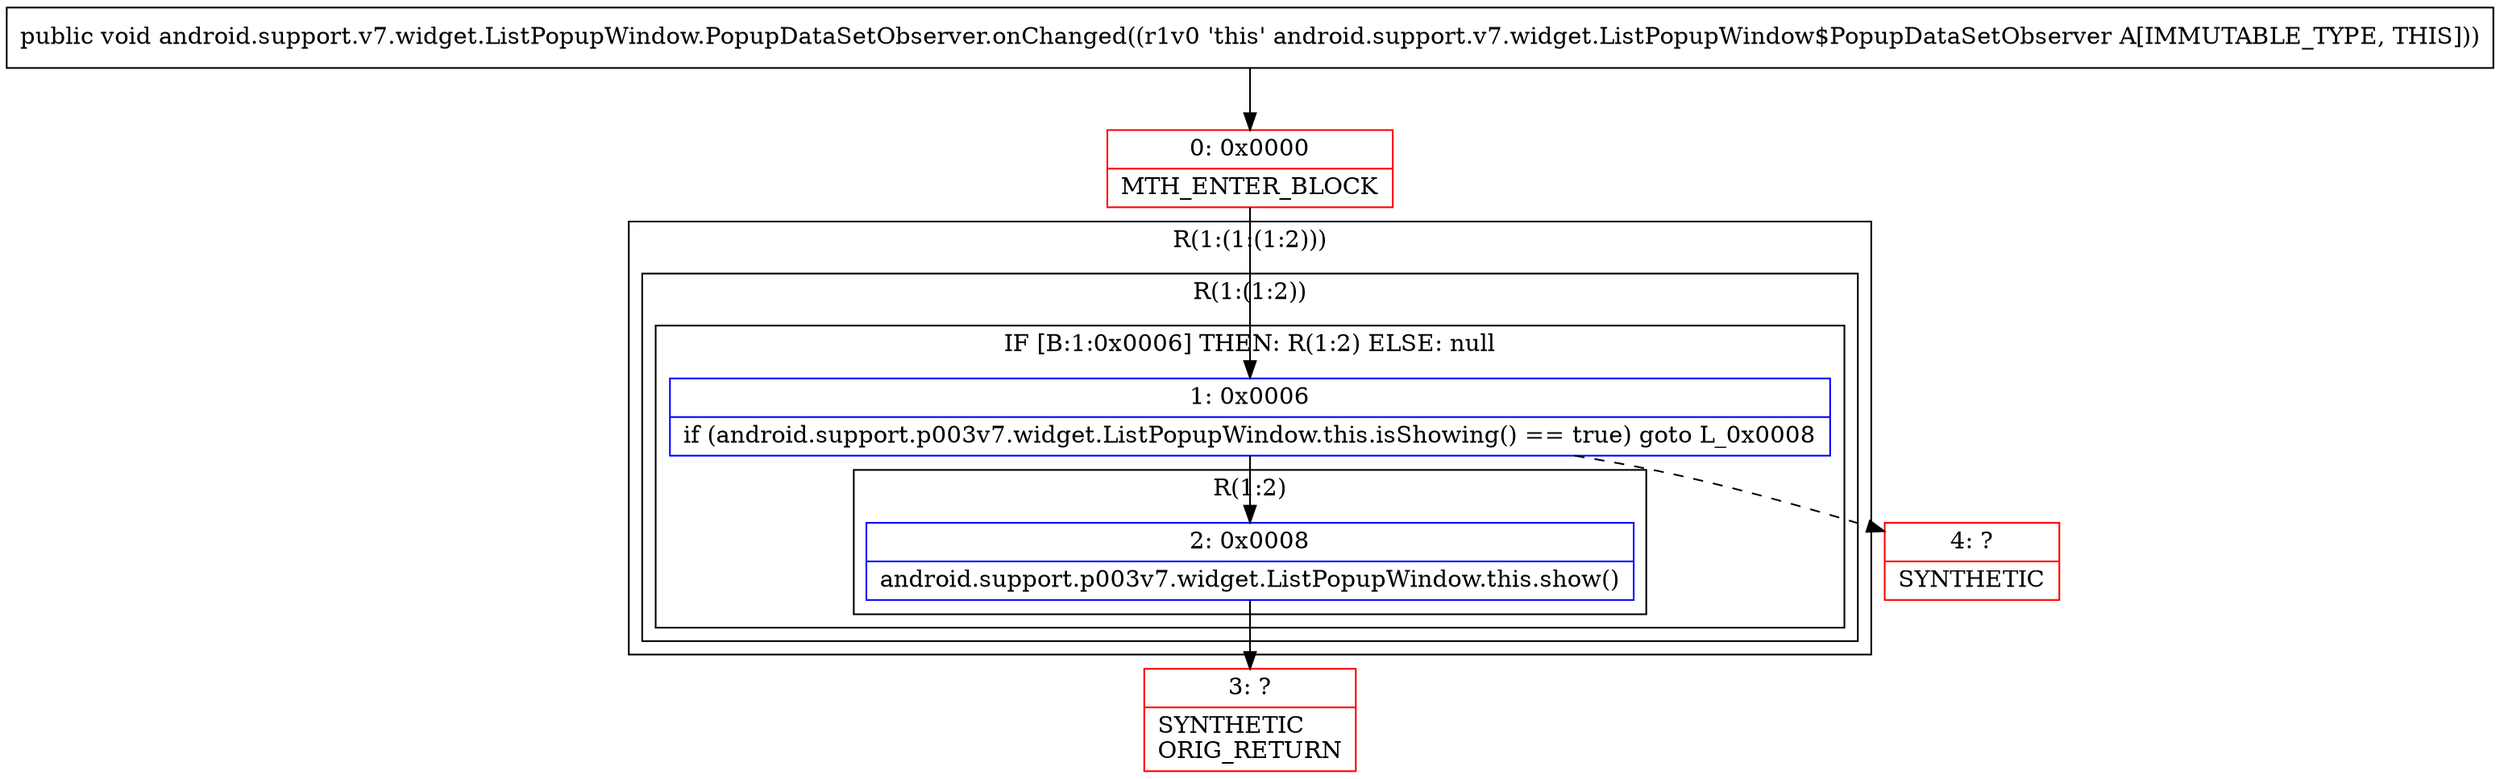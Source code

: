 digraph "CFG forandroid.support.v7.widget.ListPopupWindow.PopupDataSetObserver.onChanged()V" {
subgraph cluster_Region_84916602 {
label = "R(1:(1:(1:2)))";
node [shape=record,color=blue];
subgraph cluster_Region_1840874651 {
label = "R(1:(1:2))";
node [shape=record,color=blue];
subgraph cluster_IfRegion_2061977115 {
label = "IF [B:1:0x0006] THEN: R(1:2) ELSE: null";
node [shape=record,color=blue];
Node_1 [shape=record,label="{1\:\ 0x0006|if (android.support.p003v7.widget.ListPopupWindow.this.isShowing() == true) goto L_0x0008\l}"];
subgraph cluster_Region_1155392519 {
label = "R(1:2)";
node [shape=record,color=blue];
Node_2 [shape=record,label="{2\:\ 0x0008|android.support.p003v7.widget.ListPopupWindow.this.show()\l}"];
}
}
}
}
Node_0 [shape=record,color=red,label="{0\:\ 0x0000|MTH_ENTER_BLOCK\l}"];
Node_3 [shape=record,color=red,label="{3\:\ ?|SYNTHETIC\lORIG_RETURN\l}"];
Node_4 [shape=record,color=red,label="{4\:\ ?|SYNTHETIC\l}"];
MethodNode[shape=record,label="{public void android.support.v7.widget.ListPopupWindow.PopupDataSetObserver.onChanged((r1v0 'this' android.support.v7.widget.ListPopupWindow$PopupDataSetObserver A[IMMUTABLE_TYPE, THIS])) }"];
MethodNode -> Node_0;
Node_1 -> Node_2;
Node_1 -> Node_4[style=dashed];
Node_2 -> Node_3;
Node_0 -> Node_1;
}

